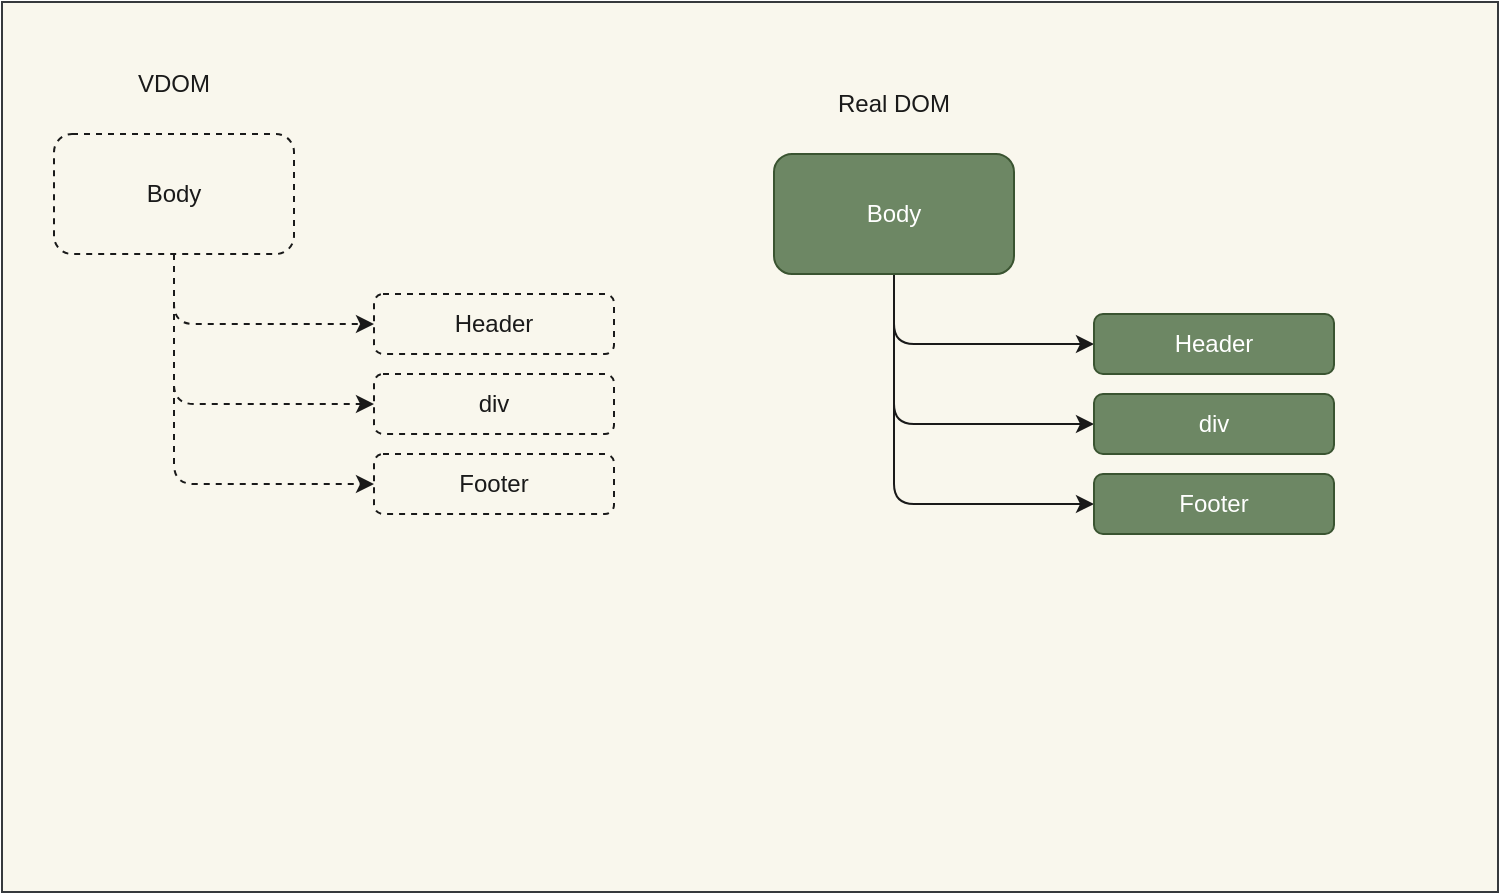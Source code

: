 <mxfile>
    <diagram id="EUAPaXDOm4tKN_-mvN03" name="Page-1">
        <mxGraphModel dx="1066" dy="612" grid="0" gridSize="10" guides="1" tooltips="1" connect="1" arrows="1" fold="1" page="1" pageScale="1" pageWidth="850" pageHeight="1100" math="0" shadow="0">
            <root>
                <mxCell id="0"/>
                <mxCell id="1" parent="0"/>
                <mxCell id="21" value="" style="rounded=0;whiteSpace=wrap;html=1;fillColor=#f9f7ed;strokeColor=#36393d;" vertex="1" parent="1">
                    <mxGeometry x="14" y="14" width="748" height="445" as="geometry"/>
                </mxCell>
                <mxCell id="2" value="VDOM" style="text;html=1;strokeColor=none;fillColor=none;align=center;verticalAlign=middle;whiteSpace=wrap;rounded=1;fontColor=#1A1A1A;" vertex="1" parent="1">
                    <mxGeometry x="70" y="40" width="60" height="30" as="geometry"/>
                </mxCell>
                <mxCell id="7" style="edgeStyle=none;html=1;entryX=0;entryY=0.5;entryDx=0;entryDy=0;dashed=1;strokeColor=#1A1A1A;" edge="1" parent="1" source="3" target="4">
                    <mxGeometry relative="1" as="geometry">
                        <Array as="points">
                            <mxPoint x="100" y="175"/>
                        </Array>
                    </mxGeometry>
                </mxCell>
                <mxCell id="8" style="edgeStyle=none;html=1;exitX=0.5;exitY=1;exitDx=0;exitDy=0;entryX=0;entryY=0.5;entryDx=0;entryDy=0;dashed=1;strokeColor=#1A1A1A;" edge="1" parent="1" source="3" target="5">
                    <mxGeometry relative="1" as="geometry">
                        <Array as="points">
                            <mxPoint x="100" y="215"/>
                        </Array>
                    </mxGeometry>
                </mxCell>
                <mxCell id="9" style="edgeStyle=none;html=1;exitX=0.5;exitY=1;exitDx=0;exitDy=0;entryX=0;entryY=0.5;entryDx=0;entryDy=0;dashed=1;strokeColor=#1A1A1A;" edge="1" parent="1" source="3" target="6">
                    <mxGeometry relative="1" as="geometry">
                        <Array as="points">
                            <mxPoint x="100" y="255"/>
                        </Array>
                    </mxGeometry>
                </mxCell>
                <mxCell id="3" value="Body" style="rounded=1;whiteSpace=wrap;html=1;dashed=1;fillColor=none;strokeColor=#1A1A1A;fontColor=#1A1A1A;" vertex="1" parent="1">
                    <mxGeometry x="40" y="80" width="120" height="60" as="geometry"/>
                </mxCell>
                <mxCell id="4" value="Header&lt;br&gt;" style="rounded=1;whiteSpace=wrap;html=1;dashed=1;fillColor=none;strokeColor=#1A1A1A;fontColor=#1A1A1A;" vertex="1" parent="1">
                    <mxGeometry x="200" y="160" width="120" height="30" as="geometry"/>
                </mxCell>
                <mxCell id="5" value="div" style="rounded=1;whiteSpace=wrap;html=1;dashed=1;fillColor=none;strokeColor=#1A1A1A;fontColor=#1A1A1A;" vertex="1" parent="1">
                    <mxGeometry x="200" y="200" width="120" height="30" as="geometry"/>
                </mxCell>
                <mxCell id="6" value="Footer" style="rounded=1;whiteSpace=wrap;html=1;dashed=1;fillColor=none;strokeColor=#1A1A1A;fontColor=#1A1A1A;" vertex="1" parent="1">
                    <mxGeometry x="200" y="240" width="120" height="30" as="geometry"/>
                </mxCell>
                <mxCell id="10" value="Real DOM" style="text;html=1;strokeColor=none;fillColor=none;align=center;verticalAlign=middle;whiteSpace=wrap;rounded=1;fontColor=#1A1A1A;" vertex="1" parent="1">
                    <mxGeometry x="430" y="50" width="60" height="30" as="geometry"/>
                </mxCell>
                <mxCell id="11" style="edgeStyle=none;html=1;entryX=0;entryY=0.5;entryDx=0;entryDy=0;strokeColor=#1A1A1A;" edge="1" source="14" target="15" parent="1">
                    <mxGeometry relative="1" as="geometry">
                        <Array as="points">
                            <mxPoint x="460" y="185"/>
                        </Array>
                    </mxGeometry>
                </mxCell>
                <mxCell id="12" style="edgeStyle=none;html=1;exitX=0.5;exitY=1;exitDx=0;exitDy=0;entryX=0;entryY=0.5;entryDx=0;entryDy=0;strokeColor=#1A1A1A;" edge="1" source="14" target="16" parent="1">
                    <mxGeometry relative="1" as="geometry">
                        <Array as="points">
                            <mxPoint x="460" y="225"/>
                        </Array>
                    </mxGeometry>
                </mxCell>
                <mxCell id="13" style="edgeStyle=none;html=1;exitX=0.5;exitY=1;exitDx=0;exitDy=0;entryX=0;entryY=0.5;entryDx=0;entryDy=0;strokeColor=#1A1A1A;" edge="1" source="14" target="17" parent="1">
                    <mxGeometry relative="1" as="geometry">
                        <Array as="points">
                            <mxPoint x="460" y="265"/>
                        </Array>
                    </mxGeometry>
                </mxCell>
                <mxCell id="14" value="Body" style="rounded=1;whiteSpace=wrap;html=1;fillColor=#6d8764;fontColor=#ffffff;strokeColor=#3A5431;" vertex="1" parent="1">
                    <mxGeometry x="400" y="90" width="120" height="60" as="geometry"/>
                </mxCell>
                <mxCell id="15" value="Header&lt;br&gt;" style="rounded=1;whiteSpace=wrap;html=1;fillColor=#6d8764;fontColor=#ffffff;strokeColor=#3A5431;" vertex="1" parent="1">
                    <mxGeometry x="560" y="170" width="120" height="30" as="geometry"/>
                </mxCell>
                <mxCell id="16" value="div" style="rounded=1;whiteSpace=wrap;html=1;fillColor=#6d8764;fontColor=#ffffff;strokeColor=#3A5431;" vertex="1" parent="1">
                    <mxGeometry x="560" y="210" width="120" height="30" as="geometry"/>
                </mxCell>
                <mxCell id="17" value="Footer" style="rounded=1;whiteSpace=wrap;html=1;fillColor=#6d8764;fontColor=#ffffff;strokeColor=#3A5431;" vertex="1" parent="1">
                    <mxGeometry x="560" y="250" width="120" height="30" as="geometry"/>
                </mxCell>
            </root>
        </mxGraphModel>
    </diagram>
</mxfile>
